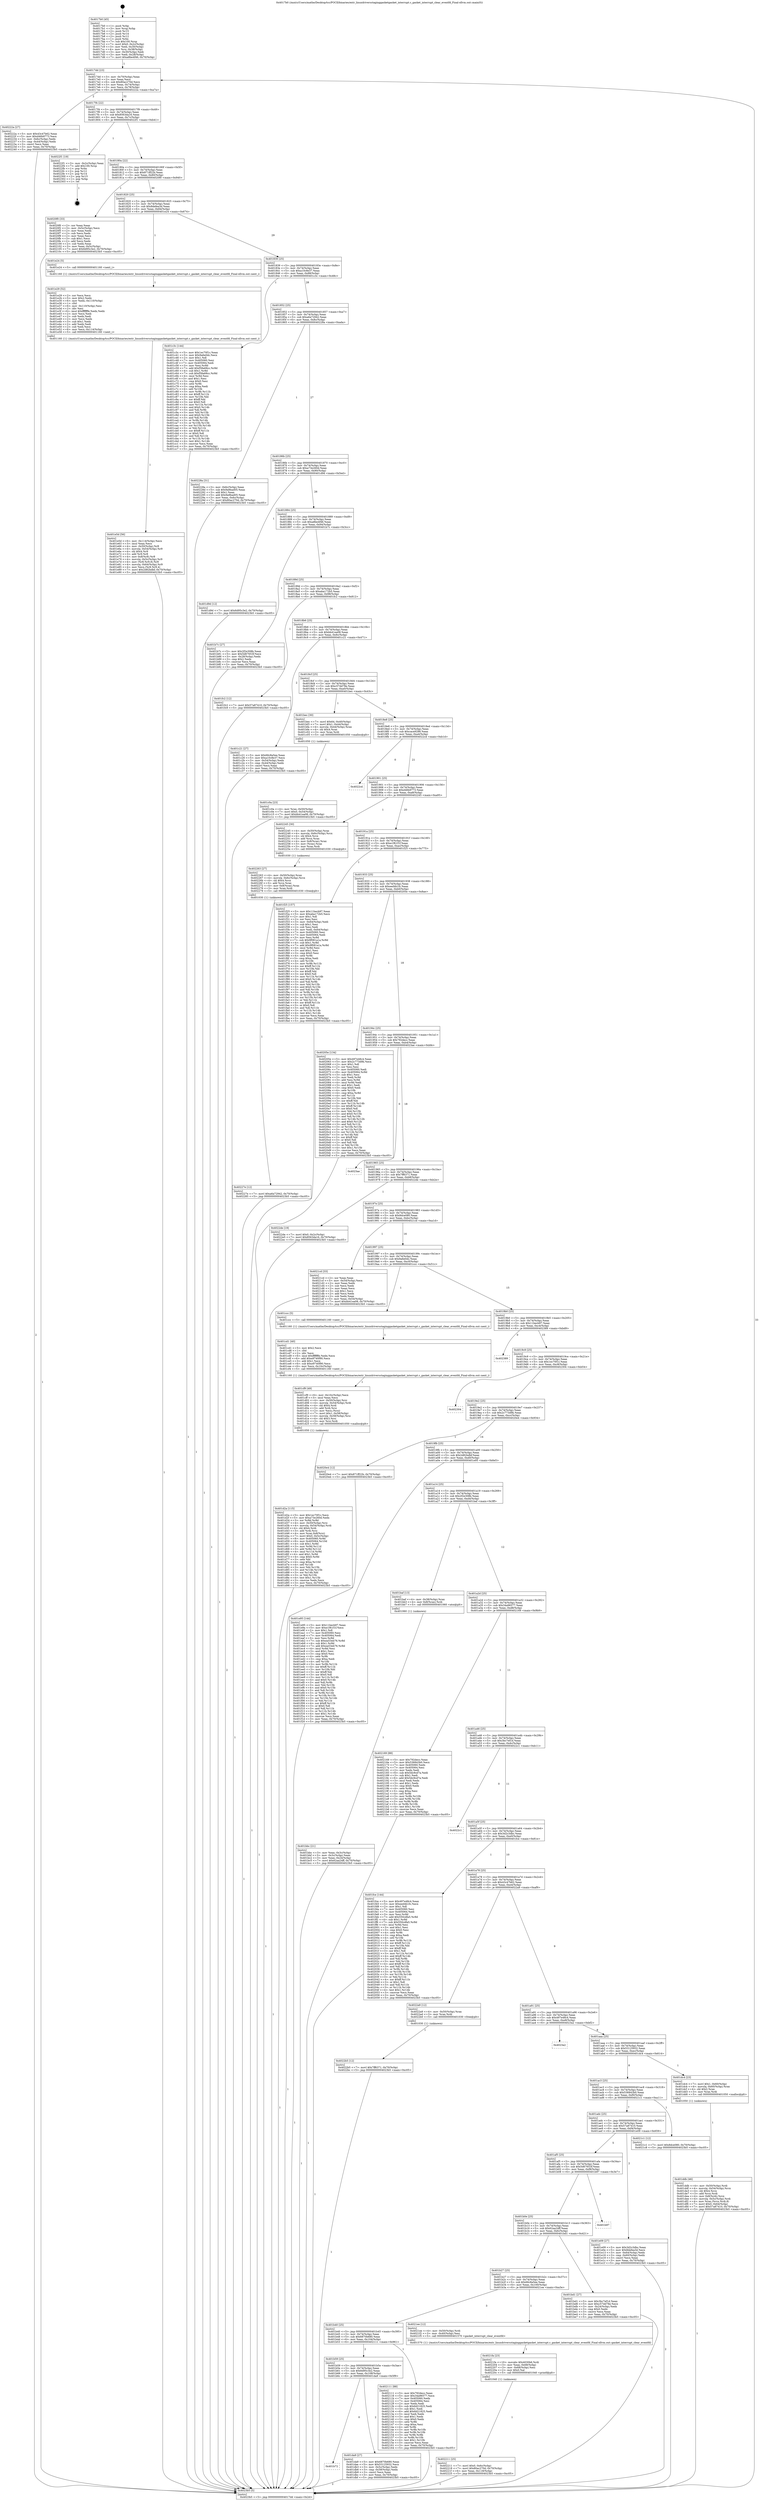 digraph "0x4017b0" {
  label = "0x4017b0 (/mnt/c/Users/mathe/Desktop/tcc/POCII/binaries/extr_linuxdriversstaginggasketgasket_interrupt.c_gasket_interrupt_clear_eventfd_Final-ollvm.out::main(0))"
  labelloc = "t"
  node[shape=record]

  Entry [label="",width=0.3,height=0.3,shape=circle,fillcolor=black,style=filled]
  "0x4017dd" [label="{
     0x4017dd [23]\l
     | [instrs]\l
     &nbsp;&nbsp;0x4017dd \<+3\>: mov -0x70(%rbp),%eax\l
     &nbsp;&nbsp;0x4017e0 \<+2\>: mov %eax,%ecx\l
     &nbsp;&nbsp;0x4017e2 \<+6\>: sub $0x80ac270d,%ecx\l
     &nbsp;&nbsp;0x4017e8 \<+3\>: mov %eax,-0x74(%rbp)\l
     &nbsp;&nbsp;0x4017eb \<+3\>: mov %ecx,-0x78(%rbp)\l
     &nbsp;&nbsp;0x4017ee \<+6\>: je 000000000040222a \<main+0xa7a\>\l
  }"]
  "0x40222a" [label="{
     0x40222a [27]\l
     | [instrs]\l
     &nbsp;&nbsp;0x40222a \<+5\>: mov $0x43c47b62,%eax\l
     &nbsp;&nbsp;0x40222f \<+5\>: mov $0xd46b9773,%ecx\l
     &nbsp;&nbsp;0x402234 \<+3\>: mov -0x6c(%rbp),%edx\l
     &nbsp;&nbsp;0x402237 \<+3\>: cmp -0x44(%rbp),%edx\l
     &nbsp;&nbsp;0x40223a \<+3\>: cmovl %ecx,%eax\l
     &nbsp;&nbsp;0x40223d \<+3\>: mov %eax,-0x70(%rbp)\l
     &nbsp;&nbsp;0x402240 \<+5\>: jmp 00000000004023b5 \<main+0xc05\>\l
  }"]
  "0x4017f4" [label="{
     0x4017f4 [22]\l
     | [instrs]\l
     &nbsp;&nbsp;0x4017f4 \<+5\>: jmp 00000000004017f9 \<main+0x49\>\l
     &nbsp;&nbsp;0x4017f9 \<+3\>: mov -0x74(%rbp),%eax\l
     &nbsp;&nbsp;0x4017fc \<+5\>: sub $0x8563da16,%eax\l
     &nbsp;&nbsp;0x401801 \<+3\>: mov %eax,-0x7c(%rbp)\l
     &nbsp;&nbsp;0x401804 \<+6\>: je 00000000004022f1 \<main+0xb41\>\l
  }"]
  Exit [label="",width=0.3,height=0.3,shape=circle,fillcolor=black,style=filled,peripheries=2]
  "0x4022f1" [label="{
     0x4022f1 [19]\l
     | [instrs]\l
     &nbsp;&nbsp;0x4022f1 \<+3\>: mov -0x2c(%rbp),%eax\l
     &nbsp;&nbsp;0x4022f4 \<+7\>: add $0x100,%rsp\l
     &nbsp;&nbsp;0x4022fb \<+1\>: pop %rbx\l
     &nbsp;&nbsp;0x4022fc \<+2\>: pop %r12\l
     &nbsp;&nbsp;0x4022fe \<+2\>: pop %r14\l
     &nbsp;&nbsp;0x402300 \<+2\>: pop %r15\l
     &nbsp;&nbsp;0x402302 \<+1\>: pop %rbp\l
     &nbsp;&nbsp;0x402303 \<+1\>: ret\l
  }"]
  "0x40180a" [label="{
     0x40180a [22]\l
     | [instrs]\l
     &nbsp;&nbsp;0x40180a \<+5\>: jmp 000000000040180f \<main+0x5f\>\l
     &nbsp;&nbsp;0x40180f \<+3\>: mov -0x74(%rbp),%eax\l
     &nbsp;&nbsp;0x401812 \<+5\>: sub $0x871ff22b,%eax\l
     &nbsp;&nbsp;0x401817 \<+3\>: mov %eax,-0x80(%rbp)\l
     &nbsp;&nbsp;0x40181a \<+6\>: je 00000000004020f0 \<main+0x940\>\l
  }"]
  "0x4022b5" [label="{
     0x4022b5 [12]\l
     | [instrs]\l
     &nbsp;&nbsp;0x4022b5 \<+7\>: movl $0x7ff6371,-0x70(%rbp)\l
     &nbsp;&nbsp;0x4022bc \<+5\>: jmp 00000000004023b5 \<main+0xc05\>\l
  }"]
  "0x4020f0" [label="{
     0x4020f0 [33]\l
     | [instrs]\l
     &nbsp;&nbsp;0x4020f0 \<+2\>: xor %eax,%eax\l
     &nbsp;&nbsp;0x4020f2 \<+3\>: mov -0x5c(%rbp),%ecx\l
     &nbsp;&nbsp;0x4020f5 \<+2\>: mov %eax,%edx\l
     &nbsp;&nbsp;0x4020f7 \<+2\>: sub %ecx,%edx\l
     &nbsp;&nbsp;0x4020f9 \<+2\>: mov %eax,%ecx\l
     &nbsp;&nbsp;0x4020fb \<+3\>: sub $0x1,%ecx\l
     &nbsp;&nbsp;0x4020fe \<+2\>: add %ecx,%edx\l
     &nbsp;&nbsp;0x402100 \<+2\>: sub %edx,%eax\l
     &nbsp;&nbsp;0x402102 \<+3\>: mov %eax,-0x5c(%rbp)\l
     &nbsp;&nbsp;0x402105 \<+7\>: movl $0x6d95c3e2,-0x70(%rbp)\l
     &nbsp;&nbsp;0x40210c \<+5\>: jmp 00000000004023b5 \<main+0xc05\>\l
  }"]
  "0x401820" [label="{
     0x401820 [25]\l
     | [instrs]\l
     &nbsp;&nbsp;0x401820 \<+5\>: jmp 0000000000401825 \<main+0x75\>\l
     &nbsp;&nbsp;0x401825 \<+3\>: mov -0x74(%rbp),%eax\l
     &nbsp;&nbsp;0x401828 \<+5\>: sub $0x8defea3d,%eax\l
     &nbsp;&nbsp;0x40182d \<+6\>: mov %eax,-0x84(%rbp)\l
     &nbsp;&nbsp;0x401833 \<+6\>: je 0000000000401e24 \<main+0x674\>\l
  }"]
  "0x40227e" [label="{
     0x40227e [12]\l
     | [instrs]\l
     &nbsp;&nbsp;0x40227e \<+7\>: movl $0xa6a72942,-0x70(%rbp)\l
     &nbsp;&nbsp;0x402285 \<+5\>: jmp 00000000004023b5 \<main+0xc05\>\l
  }"]
  "0x401e24" [label="{
     0x401e24 [5]\l
     | [instrs]\l
     &nbsp;&nbsp;0x401e24 \<+5\>: call 0000000000401160 \<next_i\>\l
     | [calls]\l
     &nbsp;&nbsp;0x401160 \{1\} (/mnt/c/Users/mathe/Desktop/tcc/POCII/binaries/extr_linuxdriversstaginggasketgasket_interrupt.c_gasket_interrupt_clear_eventfd_Final-ollvm.out::next_i)\l
  }"]
  "0x401839" [label="{
     0x401839 [25]\l
     | [instrs]\l
     &nbsp;&nbsp;0x401839 \<+5\>: jmp 000000000040183e \<main+0x8e\>\l
     &nbsp;&nbsp;0x40183e \<+3\>: mov -0x74(%rbp),%eax\l
     &nbsp;&nbsp;0x401841 \<+5\>: sub $0xa10c8e37,%eax\l
     &nbsp;&nbsp;0x401846 \<+6\>: mov %eax,-0x88(%rbp)\l
     &nbsp;&nbsp;0x40184c \<+6\>: je 0000000000401c3c \<main+0x48c\>\l
  }"]
  "0x402263" [label="{
     0x402263 [27]\l
     | [instrs]\l
     &nbsp;&nbsp;0x402263 \<+4\>: mov -0x50(%rbp),%rax\l
     &nbsp;&nbsp;0x402267 \<+4\>: movslq -0x6c(%rbp),%rcx\l
     &nbsp;&nbsp;0x40226b \<+4\>: shl $0x4,%rcx\l
     &nbsp;&nbsp;0x40226f \<+3\>: add %rcx,%rax\l
     &nbsp;&nbsp;0x402272 \<+4\>: mov 0x8(%rax),%rax\l
     &nbsp;&nbsp;0x402276 \<+3\>: mov %rax,%rdi\l
     &nbsp;&nbsp;0x402279 \<+5\>: call 0000000000401030 \<free@plt\>\l
     | [calls]\l
     &nbsp;&nbsp;0x401030 \{1\} (unknown)\l
  }"]
  "0x401c3c" [label="{
     0x401c3c [144]\l
     | [instrs]\l
     &nbsp;&nbsp;0x401c3c \<+5\>: mov $0x1ec70f1c,%eax\l
     &nbsp;&nbsp;0x401c41 \<+5\>: mov $0x9a6e0dc,%ecx\l
     &nbsp;&nbsp;0x401c46 \<+2\>: mov $0x1,%dl\l
     &nbsp;&nbsp;0x401c48 \<+7\>: mov 0x405060,%esi\l
     &nbsp;&nbsp;0x401c4f \<+7\>: mov 0x405064,%edi\l
     &nbsp;&nbsp;0x401c56 \<+3\>: mov %esi,%r8d\l
     &nbsp;&nbsp;0x401c59 \<+7\>: add $0xf58a68cc,%r8d\l
     &nbsp;&nbsp;0x401c60 \<+4\>: sub $0x1,%r8d\l
     &nbsp;&nbsp;0x401c64 \<+7\>: sub $0xf58a68cc,%r8d\l
     &nbsp;&nbsp;0x401c6b \<+4\>: imul %r8d,%esi\l
     &nbsp;&nbsp;0x401c6f \<+3\>: and $0x1,%esi\l
     &nbsp;&nbsp;0x401c72 \<+3\>: cmp $0x0,%esi\l
     &nbsp;&nbsp;0x401c75 \<+4\>: sete %r9b\l
     &nbsp;&nbsp;0x401c79 \<+3\>: cmp $0xa,%edi\l
     &nbsp;&nbsp;0x401c7c \<+4\>: setl %r10b\l
     &nbsp;&nbsp;0x401c80 \<+3\>: mov %r9b,%r11b\l
     &nbsp;&nbsp;0x401c83 \<+4\>: xor $0xff,%r11b\l
     &nbsp;&nbsp;0x401c87 \<+3\>: mov %r10b,%bl\l
     &nbsp;&nbsp;0x401c8a \<+3\>: xor $0xff,%bl\l
     &nbsp;&nbsp;0x401c8d \<+3\>: xor $0x0,%dl\l
     &nbsp;&nbsp;0x401c90 \<+3\>: mov %r11b,%r14b\l
     &nbsp;&nbsp;0x401c93 \<+4\>: and $0x0,%r14b\l
     &nbsp;&nbsp;0x401c97 \<+3\>: and %dl,%r9b\l
     &nbsp;&nbsp;0x401c9a \<+3\>: mov %bl,%r15b\l
     &nbsp;&nbsp;0x401c9d \<+4\>: and $0x0,%r15b\l
     &nbsp;&nbsp;0x401ca1 \<+3\>: and %dl,%r10b\l
     &nbsp;&nbsp;0x401ca4 \<+3\>: or %r9b,%r14b\l
     &nbsp;&nbsp;0x401ca7 \<+3\>: or %r10b,%r15b\l
     &nbsp;&nbsp;0x401caa \<+3\>: xor %r15b,%r14b\l
     &nbsp;&nbsp;0x401cad \<+3\>: or %bl,%r11b\l
     &nbsp;&nbsp;0x401cb0 \<+4\>: xor $0xff,%r11b\l
     &nbsp;&nbsp;0x401cb4 \<+3\>: or $0x0,%dl\l
     &nbsp;&nbsp;0x401cb7 \<+3\>: and %dl,%r11b\l
     &nbsp;&nbsp;0x401cba \<+3\>: or %r11b,%r14b\l
     &nbsp;&nbsp;0x401cbd \<+4\>: test $0x1,%r14b\l
     &nbsp;&nbsp;0x401cc1 \<+3\>: cmovne %ecx,%eax\l
     &nbsp;&nbsp;0x401cc4 \<+3\>: mov %eax,-0x70(%rbp)\l
     &nbsp;&nbsp;0x401cc7 \<+5\>: jmp 00000000004023b5 \<main+0xc05\>\l
  }"]
  "0x401852" [label="{
     0x401852 [25]\l
     | [instrs]\l
     &nbsp;&nbsp;0x401852 \<+5\>: jmp 0000000000401857 \<main+0xa7\>\l
     &nbsp;&nbsp;0x401857 \<+3\>: mov -0x74(%rbp),%eax\l
     &nbsp;&nbsp;0x40185a \<+5\>: sub $0xa6a72942,%eax\l
     &nbsp;&nbsp;0x40185f \<+6\>: mov %eax,-0x8c(%rbp)\l
     &nbsp;&nbsp;0x401865 \<+6\>: je 000000000040228a \<main+0xada\>\l
  }"]
  "0x402211" [label="{
     0x402211 [25]\l
     | [instrs]\l
     &nbsp;&nbsp;0x402211 \<+7\>: movl $0x0,-0x6c(%rbp)\l
     &nbsp;&nbsp;0x402218 \<+7\>: movl $0x80ac270d,-0x70(%rbp)\l
     &nbsp;&nbsp;0x40221f \<+6\>: mov %eax,-0x118(%rbp)\l
     &nbsp;&nbsp;0x402225 \<+5\>: jmp 00000000004023b5 \<main+0xc05\>\l
  }"]
  "0x40228a" [label="{
     0x40228a [31]\l
     | [instrs]\l
     &nbsp;&nbsp;0x40228a \<+3\>: mov -0x6c(%rbp),%eax\l
     &nbsp;&nbsp;0x40228d \<+5\>: sub $0x9a9bad05,%eax\l
     &nbsp;&nbsp;0x402292 \<+3\>: add $0x1,%eax\l
     &nbsp;&nbsp;0x402295 \<+5\>: add $0x9a9bad05,%eax\l
     &nbsp;&nbsp;0x40229a \<+3\>: mov %eax,-0x6c(%rbp)\l
     &nbsp;&nbsp;0x40229d \<+7\>: movl $0x80ac270d,-0x70(%rbp)\l
     &nbsp;&nbsp;0x4022a4 \<+5\>: jmp 00000000004023b5 \<main+0xc05\>\l
  }"]
  "0x40186b" [label="{
     0x40186b [25]\l
     | [instrs]\l
     &nbsp;&nbsp;0x40186b \<+5\>: jmp 0000000000401870 \<main+0xc0\>\l
     &nbsp;&nbsp;0x401870 \<+3\>: mov -0x74(%rbp),%eax\l
     &nbsp;&nbsp;0x401873 \<+5\>: sub $0xa73e260d,%eax\l
     &nbsp;&nbsp;0x401878 \<+6\>: mov %eax,-0x90(%rbp)\l
     &nbsp;&nbsp;0x40187e \<+6\>: je 0000000000401d9d \<main+0x5ed\>\l
  }"]
  "0x4021fa" [label="{
     0x4021fa [23]\l
     | [instrs]\l
     &nbsp;&nbsp;0x4021fa \<+10\>: movabs $0x4030b6,%rdi\l
     &nbsp;&nbsp;0x402204 \<+3\>: mov %eax,-0x68(%rbp)\l
     &nbsp;&nbsp;0x402207 \<+3\>: mov -0x68(%rbp),%esi\l
     &nbsp;&nbsp;0x40220a \<+2\>: mov $0x0,%al\l
     &nbsp;&nbsp;0x40220c \<+5\>: call 0000000000401040 \<printf@plt\>\l
     | [calls]\l
     &nbsp;&nbsp;0x401040 \{1\} (unknown)\l
  }"]
  "0x401d9d" [label="{
     0x401d9d [12]\l
     | [instrs]\l
     &nbsp;&nbsp;0x401d9d \<+7\>: movl $0x6d95c3e2,-0x70(%rbp)\l
     &nbsp;&nbsp;0x401da4 \<+5\>: jmp 00000000004023b5 \<main+0xc05\>\l
  }"]
  "0x401884" [label="{
     0x401884 [25]\l
     | [instrs]\l
     &nbsp;&nbsp;0x401884 \<+5\>: jmp 0000000000401889 \<main+0xd9\>\l
     &nbsp;&nbsp;0x401889 \<+3\>: mov -0x74(%rbp),%eax\l
     &nbsp;&nbsp;0x40188c \<+5\>: sub $0xa8be4f46,%eax\l
     &nbsp;&nbsp;0x401891 \<+6\>: mov %eax,-0x94(%rbp)\l
     &nbsp;&nbsp;0x401897 \<+6\>: je 0000000000401b7c \<main+0x3cc\>\l
  }"]
  "0x401e5d" [label="{
     0x401e5d [56]\l
     | [instrs]\l
     &nbsp;&nbsp;0x401e5d \<+6\>: mov -0x114(%rbp),%ecx\l
     &nbsp;&nbsp;0x401e63 \<+3\>: imul %eax,%ecx\l
     &nbsp;&nbsp;0x401e66 \<+4\>: mov -0x50(%rbp),%r8\l
     &nbsp;&nbsp;0x401e6a \<+4\>: movslq -0x54(%rbp),%r9\l
     &nbsp;&nbsp;0x401e6e \<+4\>: shl $0x4,%r9\l
     &nbsp;&nbsp;0x401e72 \<+3\>: add %r9,%r8\l
     &nbsp;&nbsp;0x401e75 \<+4\>: mov 0x8(%r8),%r8\l
     &nbsp;&nbsp;0x401e79 \<+4\>: movslq -0x5c(%rbp),%r9\l
     &nbsp;&nbsp;0x401e7d \<+4\>: mov (%r8,%r9,8),%r8\l
     &nbsp;&nbsp;0x401e81 \<+4\>: movslq -0x64(%rbp),%r9\l
     &nbsp;&nbsp;0x401e85 \<+4\>: mov %ecx,(%r8,%r9,4)\l
     &nbsp;&nbsp;0x401e89 \<+7\>: movl $0x2d82bdbf,-0x70(%rbp)\l
     &nbsp;&nbsp;0x401e90 \<+5\>: jmp 00000000004023b5 \<main+0xc05\>\l
  }"]
  "0x401b7c" [label="{
     0x401b7c [27]\l
     | [instrs]\l
     &nbsp;&nbsp;0x401b7c \<+5\>: mov $0x2f2e308b,%eax\l
     &nbsp;&nbsp;0x401b81 \<+5\>: mov $0x5d67653f,%ecx\l
     &nbsp;&nbsp;0x401b86 \<+3\>: mov -0x28(%rbp),%edx\l
     &nbsp;&nbsp;0x401b89 \<+3\>: cmp $0x2,%edx\l
     &nbsp;&nbsp;0x401b8c \<+3\>: cmovne %ecx,%eax\l
     &nbsp;&nbsp;0x401b8f \<+3\>: mov %eax,-0x70(%rbp)\l
     &nbsp;&nbsp;0x401b92 \<+5\>: jmp 00000000004023b5 \<main+0xc05\>\l
  }"]
  "0x40189d" [label="{
     0x40189d [25]\l
     | [instrs]\l
     &nbsp;&nbsp;0x40189d \<+5\>: jmp 00000000004018a2 \<main+0xf2\>\l
     &nbsp;&nbsp;0x4018a2 \<+3\>: mov -0x74(%rbp),%eax\l
     &nbsp;&nbsp;0x4018a5 \<+5\>: sub $0xaba172b5,%eax\l
     &nbsp;&nbsp;0x4018aa \<+6\>: mov %eax,-0x98(%rbp)\l
     &nbsp;&nbsp;0x4018b0 \<+6\>: je 0000000000401fc2 \<main+0x812\>\l
  }"]
  "0x4023b5" [label="{
     0x4023b5 [5]\l
     | [instrs]\l
     &nbsp;&nbsp;0x4023b5 \<+5\>: jmp 00000000004017dd \<main+0x2d\>\l
  }"]
  "0x4017b0" [label="{
     0x4017b0 [45]\l
     | [instrs]\l
     &nbsp;&nbsp;0x4017b0 \<+1\>: push %rbp\l
     &nbsp;&nbsp;0x4017b1 \<+3\>: mov %rsp,%rbp\l
     &nbsp;&nbsp;0x4017b4 \<+2\>: push %r15\l
     &nbsp;&nbsp;0x4017b6 \<+2\>: push %r14\l
     &nbsp;&nbsp;0x4017b8 \<+2\>: push %r12\l
     &nbsp;&nbsp;0x4017ba \<+1\>: push %rbx\l
     &nbsp;&nbsp;0x4017bb \<+7\>: sub $0x100,%rsp\l
     &nbsp;&nbsp;0x4017c2 \<+7\>: movl $0x0,-0x2c(%rbp)\l
     &nbsp;&nbsp;0x4017c9 \<+3\>: mov %edi,-0x30(%rbp)\l
     &nbsp;&nbsp;0x4017cc \<+4\>: mov %rsi,-0x38(%rbp)\l
     &nbsp;&nbsp;0x4017d0 \<+3\>: mov -0x30(%rbp),%edi\l
     &nbsp;&nbsp;0x4017d3 \<+3\>: mov %edi,-0x28(%rbp)\l
     &nbsp;&nbsp;0x4017d6 \<+7\>: movl $0xa8be4f46,-0x70(%rbp)\l
  }"]
  "0x401e29" [label="{
     0x401e29 [52]\l
     | [instrs]\l
     &nbsp;&nbsp;0x401e29 \<+2\>: xor %ecx,%ecx\l
     &nbsp;&nbsp;0x401e2b \<+5\>: mov $0x2,%edx\l
     &nbsp;&nbsp;0x401e30 \<+6\>: mov %edx,-0x110(%rbp)\l
     &nbsp;&nbsp;0x401e36 \<+1\>: cltd\l
     &nbsp;&nbsp;0x401e37 \<+6\>: mov -0x110(%rbp),%esi\l
     &nbsp;&nbsp;0x401e3d \<+2\>: idiv %esi\l
     &nbsp;&nbsp;0x401e3f \<+6\>: imul $0xfffffffe,%edx,%edx\l
     &nbsp;&nbsp;0x401e45 \<+2\>: mov %ecx,%edi\l
     &nbsp;&nbsp;0x401e47 \<+2\>: sub %edx,%edi\l
     &nbsp;&nbsp;0x401e49 \<+2\>: mov %ecx,%edx\l
     &nbsp;&nbsp;0x401e4b \<+3\>: sub $0x1,%edx\l
     &nbsp;&nbsp;0x401e4e \<+2\>: add %edx,%edi\l
     &nbsp;&nbsp;0x401e50 \<+2\>: sub %edi,%ecx\l
     &nbsp;&nbsp;0x401e52 \<+6\>: mov %ecx,-0x114(%rbp)\l
     &nbsp;&nbsp;0x401e58 \<+5\>: call 0000000000401160 \<next_i\>\l
     | [calls]\l
     &nbsp;&nbsp;0x401160 \{1\} (/mnt/c/Users/mathe/Desktop/tcc/POCII/binaries/extr_linuxdriversstaginggasketgasket_interrupt.c_gasket_interrupt_clear_eventfd_Final-ollvm.out::next_i)\l
  }"]
  "0x401fc2" [label="{
     0x401fc2 [12]\l
     | [instrs]\l
     &nbsp;&nbsp;0x401fc2 \<+7\>: movl $0x57a87410,-0x70(%rbp)\l
     &nbsp;&nbsp;0x401fc9 \<+5\>: jmp 00000000004023b5 \<main+0xc05\>\l
  }"]
  "0x4018b6" [label="{
     0x4018b6 [25]\l
     | [instrs]\l
     &nbsp;&nbsp;0x4018b6 \<+5\>: jmp 00000000004018bb \<main+0x10b\>\l
     &nbsp;&nbsp;0x4018bb \<+3\>: mov -0x74(%rbp),%eax\l
     &nbsp;&nbsp;0x4018be \<+5\>: sub $0xbb41ea08,%eax\l
     &nbsp;&nbsp;0x4018c3 \<+6\>: mov %eax,-0x9c(%rbp)\l
     &nbsp;&nbsp;0x4018c9 \<+6\>: je 0000000000401c21 \<main+0x471\>\l
  }"]
  "0x401ddb" [label="{
     0x401ddb [46]\l
     | [instrs]\l
     &nbsp;&nbsp;0x401ddb \<+4\>: mov -0x50(%rbp),%rdi\l
     &nbsp;&nbsp;0x401ddf \<+4\>: movslq -0x54(%rbp),%rcx\l
     &nbsp;&nbsp;0x401de3 \<+4\>: shl $0x4,%rcx\l
     &nbsp;&nbsp;0x401de7 \<+3\>: add %rcx,%rdi\l
     &nbsp;&nbsp;0x401dea \<+4\>: mov 0x8(%rdi),%rcx\l
     &nbsp;&nbsp;0x401dee \<+4\>: movslq -0x5c(%rbp),%rdi\l
     &nbsp;&nbsp;0x401df2 \<+4\>: mov %rax,(%rcx,%rdi,8)\l
     &nbsp;&nbsp;0x401df6 \<+7\>: movl $0x0,-0x64(%rbp)\l
     &nbsp;&nbsp;0x401dfd \<+7\>: movl $0x57a87410,-0x70(%rbp)\l
     &nbsp;&nbsp;0x401e04 \<+5\>: jmp 00000000004023b5 \<main+0xc05\>\l
  }"]
  "0x401c21" [label="{
     0x401c21 [27]\l
     | [instrs]\l
     &nbsp;&nbsp;0x401c21 \<+5\>: mov $0x66c8a5ee,%eax\l
     &nbsp;&nbsp;0x401c26 \<+5\>: mov $0xa10c8e37,%ecx\l
     &nbsp;&nbsp;0x401c2b \<+3\>: mov -0x54(%rbp),%edx\l
     &nbsp;&nbsp;0x401c2e \<+3\>: cmp -0x44(%rbp),%edx\l
     &nbsp;&nbsp;0x401c31 \<+3\>: cmovl %ecx,%eax\l
     &nbsp;&nbsp;0x401c34 \<+3\>: mov %eax,-0x70(%rbp)\l
     &nbsp;&nbsp;0x401c37 \<+5\>: jmp 00000000004023b5 \<main+0xc05\>\l
  }"]
  "0x4018cf" [label="{
     0x4018cf [25]\l
     | [instrs]\l
     &nbsp;&nbsp;0x4018cf \<+5\>: jmp 00000000004018d4 \<main+0x124\>\l
     &nbsp;&nbsp;0x4018d4 \<+3\>: mov -0x74(%rbp),%eax\l
     &nbsp;&nbsp;0x4018d7 \<+5\>: sub $0xc57dd78e,%eax\l
     &nbsp;&nbsp;0x4018dc \<+6\>: mov %eax,-0xa0(%rbp)\l
     &nbsp;&nbsp;0x4018e2 \<+6\>: je 0000000000401bec \<main+0x43c\>\l
  }"]
  "0x401b72" [label="{
     0x401b72\l
  }", style=dashed]
  "0x401bec" [label="{
     0x401bec [30]\l
     | [instrs]\l
     &nbsp;&nbsp;0x401bec \<+7\>: movl $0x64,-0x40(%rbp)\l
     &nbsp;&nbsp;0x401bf3 \<+7\>: movl $0x1,-0x44(%rbp)\l
     &nbsp;&nbsp;0x401bfa \<+4\>: movslq -0x44(%rbp),%rax\l
     &nbsp;&nbsp;0x401bfe \<+4\>: shl $0x4,%rax\l
     &nbsp;&nbsp;0x401c02 \<+3\>: mov %rax,%rdi\l
     &nbsp;&nbsp;0x401c05 \<+5\>: call 0000000000401050 \<malloc@plt\>\l
     | [calls]\l
     &nbsp;&nbsp;0x401050 \{1\} (unknown)\l
  }"]
  "0x4018e8" [label="{
     0x4018e8 [25]\l
     | [instrs]\l
     &nbsp;&nbsp;0x4018e8 \<+5\>: jmp 00000000004018ed \<main+0x13d\>\l
     &nbsp;&nbsp;0x4018ed \<+3\>: mov -0x74(%rbp),%eax\l
     &nbsp;&nbsp;0x4018f0 \<+5\>: sub $0xcace9286,%eax\l
     &nbsp;&nbsp;0x4018f5 \<+6\>: mov %eax,-0xa4(%rbp)\l
     &nbsp;&nbsp;0x4018fb \<+6\>: je 00000000004022cd \<main+0xb1d\>\l
  }"]
  "0x401da9" [label="{
     0x401da9 [27]\l
     | [instrs]\l
     &nbsp;&nbsp;0x401da9 \<+5\>: mov $0x6870b680,%eax\l
     &nbsp;&nbsp;0x401dae \<+5\>: mov $0x53125932,%ecx\l
     &nbsp;&nbsp;0x401db3 \<+3\>: mov -0x5c(%rbp),%edx\l
     &nbsp;&nbsp;0x401db6 \<+3\>: cmp -0x58(%rbp),%edx\l
     &nbsp;&nbsp;0x401db9 \<+3\>: cmovl %ecx,%eax\l
     &nbsp;&nbsp;0x401dbc \<+3\>: mov %eax,-0x70(%rbp)\l
     &nbsp;&nbsp;0x401dbf \<+5\>: jmp 00000000004023b5 \<main+0xc05\>\l
  }"]
  "0x4022cd" [label="{
     0x4022cd\l
  }", style=dashed]
  "0x401901" [label="{
     0x401901 [25]\l
     | [instrs]\l
     &nbsp;&nbsp;0x401901 \<+5\>: jmp 0000000000401906 \<main+0x156\>\l
     &nbsp;&nbsp;0x401906 \<+3\>: mov -0x74(%rbp),%eax\l
     &nbsp;&nbsp;0x401909 \<+5\>: sub $0xd46b9773,%eax\l
     &nbsp;&nbsp;0x40190e \<+6\>: mov %eax,-0xa8(%rbp)\l
     &nbsp;&nbsp;0x401914 \<+6\>: je 0000000000402245 \<main+0xa95\>\l
  }"]
  "0x401b59" [label="{
     0x401b59 [25]\l
     | [instrs]\l
     &nbsp;&nbsp;0x401b59 \<+5\>: jmp 0000000000401b5e \<main+0x3ae\>\l
     &nbsp;&nbsp;0x401b5e \<+3\>: mov -0x74(%rbp),%eax\l
     &nbsp;&nbsp;0x401b61 \<+5\>: sub $0x6d95c3e2,%eax\l
     &nbsp;&nbsp;0x401b66 \<+6\>: mov %eax,-0x108(%rbp)\l
     &nbsp;&nbsp;0x401b6c \<+6\>: je 0000000000401da9 \<main+0x5f9\>\l
  }"]
  "0x402245" [label="{
     0x402245 [30]\l
     | [instrs]\l
     &nbsp;&nbsp;0x402245 \<+4\>: mov -0x50(%rbp),%rax\l
     &nbsp;&nbsp;0x402249 \<+4\>: movslq -0x6c(%rbp),%rcx\l
     &nbsp;&nbsp;0x40224d \<+4\>: shl $0x4,%rcx\l
     &nbsp;&nbsp;0x402251 \<+3\>: add %rcx,%rax\l
     &nbsp;&nbsp;0x402254 \<+4\>: mov 0x8(%rax),%rax\l
     &nbsp;&nbsp;0x402258 \<+3\>: mov (%rax),%rax\l
     &nbsp;&nbsp;0x40225b \<+3\>: mov %rax,%rdi\l
     &nbsp;&nbsp;0x40225e \<+5\>: call 0000000000401030 \<free@plt\>\l
     | [calls]\l
     &nbsp;&nbsp;0x401030 \{1\} (unknown)\l
  }"]
  "0x40191a" [label="{
     0x40191a [25]\l
     | [instrs]\l
     &nbsp;&nbsp;0x40191a \<+5\>: jmp 000000000040191f \<main+0x16f\>\l
     &nbsp;&nbsp;0x40191f \<+3\>: mov -0x74(%rbp),%eax\l
     &nbsp;&nbsp;0x401922 \<+5\>: sub $0xe1f61f1f,%eax\l
     &nbsp;&nbsp;0x401927 \<+6\>: mov %eax,-0xac(%rbp)\l
     &nbsp;&nbsp;0x40192d \<+6\>: je 0000000000401f25 \<main+0x775\>\l
  }"]
  "0x402111" [label="{
     0x402111 [88]\l
     | [instrs]\l
     &nbsp;&nbsp;0x402111 \<+5\>: mov $0x792decc,%eax\l
     &nbsp;&nbsp;0x402116 \<+5\>: mov $0x34a96577,%ecx\l
     &nbsp;&nbsp;0x40211b \<+7\>: mov 0x405060,%edx\l
     &nbsp;&nbsp;0x402122 \<+7\>: mov 0x405064,%esi\l
     &nbsp;&nbsp;0x402129 \<+2\>: mov %edx,%edi\l
     &nbsp;&nbsp;0x40212b \<+6\>: sub $0x6d21825,%edi\l
     &nbsp;&nbsp;0x402131 \<+3\>: sub $0x1,%edi\l
     &nbsp;&nbsp;0x402134 \<+6\>: add $0x6d21825,%edi\l
     &nbsp;&nbsp;0x40213a \<+3\>: imul %edi,%edx\l
     &nbsp;&nbsp;0x40213d \<+3\>: and $0x1,%edx\l
     &nbsp;&nbsp;0x402140 \<+3\>: cmp $0x0,%edx\l
     &nbsp;&nbsp;0x402143 \<+4\>: sete %r8b\l
     &nbsp;&nbsp;0x402147 \<+3\>: cmp $0xa,%esi\l
     &nbsp;&nbsp;0x40214a \<+4\>: setl %r9b\l
     &nbsp;&nbsp;0x40214e \<+3\>: mov %r8b,%r10b\l
     &nbsp;&nbsp;0x402151 \<+3\>: and %r9b,%r10b\l
     &nbsp;&nbsp;0x402154 \<+3\>: xor %r9b,%r8b\l
     &nbsp;&nbsp;0x402157 \<+3\>: or %r8b,%r10b\l
     &nbsp;&nbsp;0x40215a \<+4\>: test $0x1,%r10b\l
     &nbsp;&nbsp;0x40215e \<+3\>: cmovne %ecx,%eax\l
     &nbsp;&nbsp;0x402161 \<+3\>: mov %eax,-0x70(%rbp)\l
     &nbsp;&nbsp;0x402164 \<+5\>: jmp 00000000004023b5 \<main+0xc05\>\l
  }"]
  "0x401f25" [label="{
     0x401f25 [157]\l
     | [instrs]\l
     &nbsp;&nbsp;0x401f25 \<+5\>: mov $0x11becb97,%eax\l
     &nbsp;&nbsp;0x401f2a \<+5\>: mov $0xaba172b5,%ecx\l
     &nbsp;&nbsp;0x401f2f \<+2\>: mov $0x1,%dl\l
     &nbsp;&nbsp;0x401f31 \<+2\>: xor %esi,%esi\l
     &nbsp;&nbsp;0x401f33 \<+3\>: mov -0x64(%rbp),%edi\l
     &nbsp;&nbsp;0x401f36 \<+3\>: sub $0x1,%esi\l
     &nbsp;&nbsp;0x401f39 \<+2\>: sub %esi,%edi\l
     &nbsp;&nbsp;0x401f3b \<+3\>: mov %edi,-0x64(%rbp)\l
     &nbsp;&nbsp;0x401f3e \<+7\>: mov 0x405060,%esi\l
     &nbsp;&nbsp;0x401f45 \<+7\>: mov 0x405064,%edi\l
     &nbsp;&nbsp;0x401f4c \<+3\>: mov %esi,%r8d\l
     &nbsp;&nbsp;0x401f4f \<+7\>: sub $0x9f081a1a,%r8d\l
     &nbsp;&nbsp;0x401f56 \<+4\>: sub $0x1,%r8d\l
     &nbsp;&nbsp;0x401f5a \<+7\>: add $0x9f081a1a,%r8d\l
     &nbsp;&nbsp;0x401f61 \<+4\>: imul %r8d,%esi\l
     &nbsp;&nbsp;0x401f65 \<+3\>: and $0x1,%esi\l
     &nbsp;&nbsp;0x401f68 \<+3\>: cmp $0x0,%esi\l
     &nbsp;&nbsp;0x401f6b \<+4\>: sete %r9b\l
     &nbsp;&nbsp;0x401f6f \<+3\>: cmp $0xa,%edi\l
     &nbsp;&nbsp;0x401f72 \<+4\>: setl %r10b\l
     &nbsp;&nbsp;0x401f76 \<+3\>: mov %r9b,%r11b\l
     &nbsp;&nbsp;0x401f79 \<+4\>: xor $0xff,%r11b\l
     &nbsp;&nbsp;0x401f7d \<+3\>: mov %r10b,%bl\l
     &nbsp;&nbsp;0x401f80 \<+3\>: xor $0xff,%bl\l
     &nbsp;&nbsp;0x401f83 \<+3\>: xor $0x0,%dl\l
     &nbsp;&nbsp;0x401f86 \<+3\>: mov %r11b,%r14b\l
     &nbsp;&nbsp;0x401f89 \<+4\>: and $0x0,%r14b\l
     &nbsp;&nbsp;0x401f8d \<+3\>: and %dl,%r9b\l
     &nbsp;&nbsp;0x401f90 \<+3\>: mov %bl,%r15b\l
     &nbsp;&nbsp;0x401f93 \<+4\>: and $0x0,%r15b\l
     &nbsp;&nbsp;0x401f97 \<+3\>: and %dl,%r10b\l
     &nbsp;&nbsp;0x401f9a \<+3\>: or %r9b,%r14b\l
     &nbsp;&nbsp;0x401f9d \<+3\>: or %r10b,%r15b\l
     &nbsp;&nbsp;0x401fa0 \<+3\>: xor %r15b,%r14b\l
     &nbsp;&nbsp;0x401fa3 \<+3\>: or %bl,%r11b\l
     &nbsp;&nbsp;0x401fa6 \<+4\>: xor $0xff,%r11b\l
     &nbsp;&nbsp;0x401faa \<+3\>: or $0x0,%dl\l
     &nbsp;&nbsp;0x401fad \<+3\>: and %dl,%r11b\l
     &nbsp;&nbsp;0x401fb0 \<+3\>: or %r11b,%r14b\l
     &nbsp;&nbsp;0x401fb3 \<+4\>: test $0x1,%r14b\l
     &nbsp;&nbsp;0x401fb7 \<+3\>: cmovne %ecx,%eax\l
     &nbsp;&nbsp;0x401fba \<+3\>: mov %eax,-0x70(%rbp)\l
     &nbsp;&nbsp;0x401fbd \<+5\>: jmp 00000000004023b5 \<main+0xc05\>\l
  }"]
  "0x401933" [label="{
     0x401933 [25]\l
     | [instrs]\l
     &nbsp;&nbsp;0x401933 \<+5\>: jmp 0000000000401938 \<main+0x188\>\l
     &nbsp;&nbsp;0x401938 \<+3\>: mov -0x74(%rbp),%eax\l
     &nbsp;&nbsp;0x40193b \<+5\>: sub $0xeed4b1fc,%eax\l
     &nbsp;&nbsp;0x401940 \<+6\>: mov %eax,-0xb0(%rbp)\l
     &nbsp;&nbsp;0x401946 \<+6\>: je 000000000040205e \<main+0x8ae\>\l
  }"]
  "0x401b40" [label="{
     0x401b40 [25]\l
     | [instrs]\l
     &nbsp;&nbsp;0x401b40 \<+5\>: jmp 0000000000401b45 \<main+0x395\>\l
     &nbsp;&nbsp;0x401b45 \<+3\>: mov -0x74(%rbp),%eax\l
     &nbsp;&nbsp;0x401b48 \<+5\>: sub $0x6870b680,%eax\l
     &nbsp;&nbsp;0x401b4d \<+6\>: mov %eax,-0x104(%rbp)\l
     &nbsp;&nbsp;0x401b53 \<+6\>: je 0000000000402111 \<main+0x961\>\l
  }"]
  "0x40205e" [label="{
     0x40205e [134]\l
     | [instrs]\l
     &nbsp;&nbsp;0x40205e \<+5\>: mov $0x497e48c4,%eax\l
     &nbsp;&nbsp;0x402063 \<+5\>: mov $0x2c773d9b,%ecx\l
     &nbsp;&nbsp;0x402068 \<+2\>: mov $0x1,%dl\l
     &nbsp;&nbsp;0x40206a \<+2\>: xor %esi,%esi\l
     &nbsp;&nbsp;0x40206c \<+7\>: mov 0x405060,%edi\l
     &nbsp;&nbsp;0x402073 \<+8\>: mov 0x405064,%r8d\l
     &nbsp;&nbsp;0x40207b \<+3\>: sub $0x1,%esi\l
     &nbsp;&nbsp;0x40207e \<+3\>: mov %edi,%r9d\l
     &nbsp;&nbsp;0x402081 \<+3\>: add %esi,%r9d\l
     &nbsp;&nbsp;0x402084 \<+4\>: imul %r9d,%edi\l
     &nbsp;&nbsp;0x402088 \<+3\>: and $0x1,%edi\l
     &nbsp;&nbsp;0x40208b \<+3\>: cmp $0x0,%edi\l
     &nbsp;&nbsp;0x40208e \<+4\>: sete %r10b\l
     &nbsp;&nbsp;0x402092 \<+4\>: cmp $0xa,%r8d\l
     &nbsp;&nbsp;0x402096 \<+4\>: setl %r11b\l
     &nbsp;&nbsp;0x40209a \<+3\>: mov %r10b,%bl\l
     &nbsp;&nbsp;0x40209d \<+3\>: xor $0xff,%bl\l
     &nbsp;&nbsp;0x4020a0 \<+3\>: mov %r11b,%r14b\l
     &nbsp;&nbsp;0x4020a3 \<+4\>: xor $0xff,%r14b\l
     &nbsp;&nbsp;0x4020a7 \<+3\>: xor $0x0,%dl\l
     &nbsp;&nbsp;0x4020aa \<+3\>: mov %bl,%r15b\l
     &nbsp;&nbsp;0x4020ad \<+4\>: and $0x0,%r15b\l
     &nbsp;&nbsp;0x4020b1 \<+3\>: and %dl,%r10b\l
     &nbsp;&nbsp;0x4020b4 \<+3\>: mov %r14b,%r12b\l
     &nbsp;&nbsp;0x4020b7 \<+4\>: and $0x0,%r12b\l
     &nbsp;&nbsp;0x4020bb \<+3\>: and %dl,%r11b\l
     &nbsp;&nbsp;0x4020be \<+3\>: or %r10b,%r15b\l
     &nbsp;&nbsp;0x4020c1 \<+3\>: or %r11b,%r12b\l
     &nbsp;&nbsp;0x4020c4 \<+3\>: xor %r12b,%r15b\l
     &nbsp;&nbsp;0x4020c7 \<+3\>: or %r14b,%bl\l
     &nbsp;&nbsp;0x4020ca \<+3\>: xor $0xff,%bl\l
     &nbsp;&nbsp;0x4020cd \<+3\>: or $0x0,%dl\l
     &nbsp;&nbsp;0x4020d0 \<+2\>: and %dl,%bl\l
     &nbsp;&nbsp;0x4020d2 \<+3\>: or %bl,%r15b\l
     &nbsp;&nbsp;0x4020d5 \<+4\>: test $0x1,%r15b\l
     &nbsp;&nbsp;0x4020d9 \<+3\>: cmovne %ecx,%eax\l
     &nbsp;&nbsp;0x4020dc \<+3\>: mov %eax,-0x70(%rbp)\l
     &nbsp;&nbsp;0x4020df \<+5\>: jmp 00000000004023b5 \<main+0xc05\>\l
  }"]
  "0x40194c" [label="{
     0x40194c [25]\l
     | [instrs]\l
     &nbsp;&nbsp;0x40194c \<+5\>: jmp 0000000000401951 \<main+0x1a1\>\l
     &nbsp;&nbsp;0x401951 \<+3\>: mov -0x74(%rbp),%eax\l
     &nbsp;&nbsp;0x401954 \<+5\>: sub $0x792decc,%eax\l
     &nbsp;&nbsp;0x401959 \<+6\>: mov %eax,-0xb4(%rbp)\l
     &nbsp;&nbsp;0x40195f \<+6\>: je 00000000004023ae \<main+0xbfe\>\l
  }"]
  "0x4021ee" [label="{
     0x4021ee [12]\l
     | [instrs]\l
     &nbsp;&nbsp;0x4021ee \<+4\>: mov -0x50(%rbp),%rdi\l
     &nbsp;&nbsp;0x4021f2 \<+3\>: mov -0x40(%rbp),%esi\l
     &nbsp;&nbsp;0x4021f5 \<+5\>: call 0000000000401570 \<gasket_interrupt_clear_eventfd\>\l
     | [calls]\l
     &nbsp;&nbsp;0x401570 \{1\} (/mnt/c/Users/mathe/Desktop/tcc/POCII/binaries/extr_linuxdriversstaginggasketgasket_interrupt.c_gasket_interrupt_clear_eventfd_Final-ollvm.out::gasket_interrupt_clear_eventfd)\l
  }"]
  "0x4023ae" [label="{
     0x4023ae\l
  }", style=dashed]
  "0x401965" [label="{
     0x401965 [25]\l
     | [instrs]\l
     &nbsp;&nbsp;0x401965 \<+5\>: jmp 000000000040196a \<main+0x1ba\>\l
     &nbsp;&nbsp;0x40196a \<+3\>: mov -0x74(%rbp),%eax\l
     &nbsp;&nbsp;0x40196d \<+5\>: sub $0x7ff6371,%eax\l
     &nbsp;&nbsp;0x401972 \<+6\>: mov %eax,-0xb8(%rbp)\l
     &nbsp;&nbsp;0x401978 \<+6\>: je 00000000004022de \<main+0xb2e\>\l
  }"]
  "0x401d2a" [label="{
     0x401d2a [115]\l
     | [instrs]\l
     &nbsp;&nbsp;0x401d2a \<+5\>: mov $0x1ec70f1c,%ecx\l
     &nbsp;&nbsp;0x401d2f \<+5\>: mov $0xa73e260d,%edx\l
     &nbsp;&nbsp;0x401d34 \<+3\>: xor %r8d,%r8d\l
     &nbsp;&nbsp;0x401d37 \<+4\>: mov -0x50(%rbp),%rsi\l
     &nbsp;&nbsp;0x401d3b \<+4\>: movslq -0x54(%rbp),%rdi\l
     &nbsp;&nbsp;0x401d3f \<+4\>: shl $0x4,%rdi\l
     &nbsp;&nbsp;0x401d43 \<+3\>: add %rdi,%rsi\l
     &nbsp;&nbsp;0x401d46 \<+4\>: mov %rax,0x8(%rsi)\l
     &nbsp;&nbsp;0x401d4a \<+7\>: movl $0x0,-0x5c(%rbp)\l
     &nbsp;&nbsp;0x401d51 \<+8\>: mov 0x405060,%r9d\l
     &nbsp;&nbsp;0x401d59 \<+8\>: mov 0x405064,%r10d\l
     &nbsp;&nbsp;0x401d61 \<+4\>: sub $0x1,%r8d\l
     &nbsp;&nbsp;0x401d65 \<+3\>: mov %r9d,%r11d\l
     &nbsp;&nbsp;0x401d68 \<+3\>: add %r8d,%r11d\l
     &nbsp;&nbsp;0x401d6b \<+4\>: imul %r11d,%r9d\l
     &nbsp;&nbsp;0x401d6f \<+4\>: and $0x1,%r9d\l
     &nbsp;&nbsp;0x401d73 \<+4\>: cmp $0x0,%r9d\l
     &nbsp;&nbsp;0x401d77 \<+3\>: sete %bl\l
     &nbsp;&nbsp;0x401d7a \<+4\>: cmp $0xa,%r10d\l
     &nbsp;&nbsp;0x401d7e \<+4\>: setl %r14b\l
     &nbsp;&nbsp;0x401d82 \<+3\>: mov %bl,%r15b\l
     &nbsp;&nbsp;0x401d85 \<+3\>: and %r14b,%r15b\l
     &nbsp;&nbsp;0x401d88 \<+3\>: xor %r14b,%bl\l
     &nbsp;&nbsp;0x401d8b \<+3\>: or %bl,%r15b\l
     &nbsp;&nbsp;0x401d8e \<+4\>: test $0x1,%r15b\l
     &nbsp;&nbsp;0x401d92 \<+3\>: cmovne %edx,%ecx\l
     &nbsp;&nbsp;0x401d95 \<+3\>: mov %ecx,-0x70(%rbp)\l
     &nbsp;&nbsp;0x401d98 \<+5\>: jmp 00000000004023b5 \<main+0xc05\>\l
  }"]
  "0x4022de" [label="{
     0x4022de [19]\l
     | [instrs]\l
     &nbsp;&nbsp;0x4022de \<+7\>: movl $0x0,-0x2c(%rbp)\l
     &nbsp;&nbsp;0x4022e5 \<+7\>: movl $0x8563da16,-0x70(%rbp)\l
     &nbsp;&nbsp;0x4022ec \<+5\>: jmp 00000000004023b5 \<main+0xc05\>\l
  }"]
  "0x40197e" [label="{
     0x40197e [25]\l
     | [instrs]\l
     &nbsp;&nbsp;0x40197e \<+5\>: jmp 0000000000401983 \<main+0x1d3\>\l
     &nbsp;&nbsp;0x401983 \<+3\>: mov -0x74(%rbp),%eax\l
     &nbsp;&nbsp;0x401986 \<+5\>: sub $0x8dce080,%eax\l
     &nbsp;&nbsp;0x40198b \<+6\>: mov %eax,-0xbc(%rbp)\l
     &nbsp;&nbsp;0x401991 \<+6\>: je 00000000004021cd \<main+0xa1d\>\l
  }"]
  "0x401cf9" [label="{
     0x401cf9 [49]\l
     | [instrs]\l
     &nbsp;&nbsp;0x401cf9 \<+6\>: mov -0x10c(%rbp),%ecx\l
     &nbsp;&nbsp;0x401cff \<+3\>: imul %eax,%ecx\l
     &nbsp;&nbsp;0x401d02 \<+4\>: mov -0x50(%rbp),%rsi\l
     &nbsp;&nbsp;0x401d06 \<+4\>: movslq -0x54(%rbp),%rdi\l
     &nbsp;&nbsp;0x401d0a \<+4\>: shl $0x4,%rdi\l
     &nbsp;&nbsp;0x401d0e \<+3\>: add %rdi,%rsi\l
     &nbsp;&nbsp;0x401d11 \<+2\>: mov %ecx,(%rsi)\l
     &nbsp;&nbsp;0x401d13 \<+7\>: movl $0x1,-0x58(%rbp)\l
     &nbsp;&nbsp;0x401d1a \<+4\>: movslq -0x58(%rbp),%rsi\l
     &nbsp;&nbsp;0x401d1e \<+4\>: shl $0x3,%rsi\l
     &nbsp;&nbsp;0x401d22 \<+3\>: mov %rsi,%rdi\l
     &nbsp;&nbsp;0x401d25 \<+5\>: call 0000000000401050 \<malloc@plt\>\l
     | [calls]\l
     &nbsp;&nbsp;0x401050 \{1\} (unknown)\l
  }"]
  "0x4021cd" [label="{
     0x4021cd [33]\l
     | [instrs]\l
     &nbsp;&nbsp;0x4021cd \<+2\>: xor %eax,%eax\l
     &nbsp;&nbsp;0x4021cf \<+3\>: mov -0x54(%rbp),%ecx\l
     &nbsp;&nbsp;0x4021d2 \<+2\>: mov %eax,%edx\l
     &nbsp;&nbsp;0x4021d4 \<+2\>: sub %ecx,%edx\l
     &nbsp;&nbsp;0x4021d6 \<+2\>: mov %eax,%ecx\l
     &nbsp;&nbsp;0x4021d8 \<+3\>: sub $0x1,%ecx\l
     &nbsp;&nbsp;0x4021db \<+2\>: add %ecx,%edx\l
     &nbsp;&nbsp;0x4021dd \<+2\>: sub %edx,%eax\l
     &nbsp;&nbsp;0x4021df \<+3\>: mov %eax,-0x54(%rbp)\l
     &nbsp;&nbsp;0x4021e2 \<+7\>: movl $0xbb41ea08,-0x70(%rbp)\l
     &nbsp;&nbsp;0x4021e9 \<+5\>: jmp 00000000004023b5 \<main+0xc05\>\l
  }"]
  "0x401997" [label="{
     0x401997 [25]\l
     | [instrs]\l
     &nbsp;&nbsp;0x401997 \<+5\>: jmp 000000000040199c \<main+0x1ec\>\l
     &nbsp;&nbsp;0x40199c \<+3\>: mov -0x74(%rbp),%eax\l
     &nbsp;&nbsp;0x40199f \<+5\>: sub $0x9a6e0dc,%eax\l
     &nbsp;&nbsp;0x4019a4 \<+6\>: mov %eax,-0xc0(%rbp)\l
     &nbsp;&nbsp;0x4019aa \<+6\>: je 0000000000401ccc \<main+0x51c\>\l
  }"]
  "0x401cd1" [label="{
     0x401cd1 [40]\l
     | [instrs]\l
     &nbsp;&nbsp;0x401cd1 \<+5\>: mov $0x2,%ecx\l
     &nbsp;&nbsp;0x401cd6 \<+1\>: cltd\l
     &nbsp;&nbsp;0x401cd7 \<+2\>: idiv %ecx\l
     &nbsp;&nbsp;0x401cd9 \<+6\>: imul $0xfffffffe,%edx,%ecx\l
     &nbsp;&nbsp;0x401cdf \<+6\>: add $0xe9740f90,%ecx\l
     &nbsp;&nbsp;0x401ce5 \<+3\>: add $0x1,%ecx\l
     &nbsp;&nbsp;0x401ce8 \<+6\>: sub $0xe9740f90,%ecx\l
     &nbsp;&nbsp;0x401cee \<+6\>: mov %ecx,-0x10c(%rbp)\l
     &nbsp;&nbsp;0x401cf4 \<+5\>: call 0000000000401160 \<next_i\>\l
     | [calls]\l
     &nbsp;&nbsp;0x401160 \{1\} (/mnt/c/Users/mathe/Desktop/tcc/POCII/binaries/extr_linuxdriversstaginggasketgasket_interrupt.c_gasket_interrupt_clear_eventfd_Final-ollvm.out::next_i)\l
  }"]
  "0x401ccc" [label="{
     0x401ccc [5]\l
     | [instrs]\l
     &nbsp;&nbsp;0x401ccc \<+5\>: call 0000000000401160 \<next_i\>\l
     | [calls]\l
     &nbsp;&nbsp;0x401160 \{1\} (/mnt/c/Users/mathe/Desktop/tcc/POCII/binaries/extr_linuxdriversstaginggasketgasket_interrupt.c_gasket_interrupt_clear_eventfd_Final-ollvm.out::next_i)\l
  }"]
  "0x4019b0" [label="{
     0x4019b0 [25]\l
     | [instrs]\l
     &nbsp;&nbsp;0x4019b0 \<+5\>: jmp 00000000004019b5 \<main+0x205\>\l
     &nbsp;&nbsp;0x4019b5 \<+3\>: mov -0x74(%rbp),%eax\l
     &nbsp;&nbsp;0x4019b8 \<+5\>: sub $0x11becb97,%eax\l
     &nbsp;&nbsp;0x4019bd \<+6\>: mov %eax,-0xc4(%rbp)\l
     &nbsp;&nbsp;0x4019c3 \<+6\>: je 0000000000402389 \<main+0xbd9\>\l
  }"]
  "0x401c0a" [label="{
     0x401c0a [23]\l
     | [instrs]\l
     &nbsp;&nbsp;0x401c0a \<+4\>: mov %rax,-0x50(%rbp)\l
     &nbsp;&nbsp;0x401c0e \<+7\>: movl $0x0,-0x54(%rbp)\l
     &nbsp;&nbsp;0x401c15 \<+7\>: movl $0xbb41ea08,-0x70(%rbp)\l
     &nbsp;&nbsp;0x401c1c \<+5\>: jmp 00000000004023b5 \<main+0xc05\>\l
  }"]
  "0x402389" [label="{
     0x402389\l
  }", style=dashed]
  "0x4019c9" [label="{
     0x4019c9 [25]\l
     | [instrs]\l
     &nbsp;&nbsp;0x4019c9 \<+5\>: jmp 00000000004019ce \<main+0x21e\>\l
     &nbsp;&nbsp;0x4019ce \<+3\>: mov -0x74(%rbp),%eax\l
     &nbsp;&nbsp;0x4019d1 \<+5\>: sub $0x1ec70f1c,%eax\l
     &nbsp;&nbsp;0x4019d6 \<+6\>: mov %eax,-0xc8(%rbp)\l
     &nbsp;&nbsp;0x4019dc \<+6\>: je 0000000000402304 \<main+0xb54\>\l
  }"]
  "0x401b27" [label="{
     0x401b27 [25]\l
     | [instrs]\l
     &nbsp;&nbsp;0x401b27 \<+5\>: jmp 0000000000401b2c \<main+0x37c\>\l
     &nbsp;&nbsp;0x401b2c \<+3\>: mov -0x74(%rbp),%eax\l
     &nbsp;&nbsp;0x401b2f \<+5\>: sub $0x66c8a5ee,%eax\l
     &nbsp;&nbsp;0x401b34 \<+6\>: mov %eax,-0x100(%rbp)\l
     &nbsp;&nbsp;0x401b3a \<+6\>: je 00000000004021ee \<main+0xa3e\>\l
  }"]
  "0x402304" [label="{
     0x402304\l
  }", style=dashed]
  "0x4019e2" [label="{
     0x4019e2 [25]\l
     | [instrs]\l
     &nbsp;&nbsp;0x4019e2 \<+5\>: jmp 00000000004019e7 \<main+0x237\>\l
     &nbsp;&nbsp;0x4019e7 \<+3\>: mov -0x74(%rbp),%eax\l
     &nbsp;&nbsp;0x4019ea \<+5\>: sub $0x2c773d9b,%eax\l
     &nbsp;&nbsp;0x4019ef \<+6\>: mov %eax,-0xcc(%rbp)\l
     &nbsp;&nbsp;0x4019f5 \<+6\>: je 00000000004020e4 \<main+0x934\>\l
  }"]
  "0x401bd1" [label="{
     0x401bd1 [27]\l
     | [instrs]\l
     &nbsp;&nbsp;0x401bd1 \<+5\>: mov $0x3bc7ef1d,%eax\l
     &nbsp;&nbsp;0x401bd6 \<+5\>: mov $0xc57dd78e,%ecx\l
     &nbsp;&nbsp;0x401bdb \<+3\>: mov -0x24(%rbp),%edx\l
     &nbsp;&nbsp;0x401bde \<+3\>: cmp $0x0,%edx\l
     &nbsp;&nbsp;0x401be1 \<+3\>: cmove %ecx,%eax\l
     &nbsp;&nbsp;0x401be4 \<+3\>: mov %eax,-0x70(%rbp)\l
     &nbsp;&nbsp;0x401be7 \<+5\>: jmp 00000000004023b5 \<main+0xc05\>\l
  }"]
  "0x4020e4" [label="{
     0x4020e4 [12]\l
     | [instrs]\l
     &nbsp;&nbsp;0x4020e4 \<+7\>: movl $0x871ff22b,-0x70(%rbp)\l
     &nbsp;&nbsp;0x4020eb \<+5\>: jmp 00000000004023b5 \<main+0xc05\>\l
  }"]
  "0x4019fb" [label="{
     0x4019fb [25]\l
     | [instrs]\l
     &nbsp;&nbsp;0x4019fb \<+5\>: jmp 0000000000401a00 \<main+0x250\>\l
     &nbsp;&nbsp;0x401a00 \<+3\>: mov -0x74(%rbp),%eax\l
     &nbsp;&nbsp;0x401a03 \<+5\>: sub $0x2d82bdbf,%eax\l
     &nbsp;&nbsp;0x401a08 \<+6\>: mov %eax,-0xd0(%rbp)\l
     &nbsp;&nbsp;0x401a0e \<+6\>: je 0000000000401e95 \<main+0x6e5\>\l
  }"]
  "0x401b0e" [label="{
     0x401b0e [25]\l
     | [instrs]\l
     &nbsp;&nbsp;0x401b0e \<+5\>: jmp 0000000000401b13 \<main+0x363\>\l
     &nbsp;&nbsp;0x401b13 \<+3\>: mov -0x74(%rbp),%eax\l
     &nbsp;&nbsp;0x401b16 \<+5\>: sub $0x62aa24ff,%eax\l
     &nbsp;&nbsp;0x401b1b \<+6\>: mov %eax,-0xfc(%rbp)\l
     &nbsp;&nbsp;0x401b21 \<+6\>: je 0000000000401bd1 \<main+0x421\>\l
  }"]
  "0x401e95" [label="{
     0x401e95 [144]\l
     | [instrs]\l
     &nbsp;&nbsp;0x401e95 \<+5\>: mov $0x11becb97,%eax\l
     &nbsp;&nbsp;0x401e9a \<+5\>: mov $0xe1f61f1f,%ecx\l
     &nbsp;&nbsp;0x401e9f \<+2\>: mov $0x1,%dl\l
     &nbsp;&nbsp;0x401ea1 \<+7\>: mov 0x405060,%esi\l
     &nbsp;&nbsp;0x401ea8 \<+7\>: mov 0x405064,%edi\l
     &nbsp;&nbsp;0x401eaf \<+3\>: mov %esi,%r8d\l
     &nbsp;&nbsp;0x401eb2 \<+7\>: sub $0xea53eb76,%r8d\l
     &nbsp;&nbsp;0x401eb9 \<+4\>: sub $0x1,%r8d\l
     &nbsp;&nbsp;0x401ebd \<+7\>: add $0xea53eb76,%r8d\l
     &nbsp;&nbsp;0x401ec4 \<+4\>: imul %r8d,%esi\l
     &nbsp;&nbsp;0x401ec8 \<+3\>: and $0x1,%esi\l
     &nbsp;&nbsp;0x401ecb \<+3\>: cmp $0x0,%esi\l
     &nbsp;&nbsp;0x401ece \<+4\>: sete %r9b\l
     &nbsp;&nbsp;0x401ed2 \<+3\>: cmp $0xa,%edi\l
     &nbsp;&nbsp;0x401ed5 \<+4\>: setl %r10b\l
     &nbsp;&nbsp;0x401ed9 \<+3\>: mov %r9b,%r11b\l
     &nbsp;&nbsp;0x401edc \<+4\>: xor $0xff,%r11b\l
     &nbsp;&nbsp;0x401ee0 \<+3\>: mov %r10b,%bl\l
     &nbsp;&nbsp;0x401ee3 \<+3\>: xor $0xff,%bl\l
     &nbsp;&nbsp;0x401ee6 \<+3\>: xor $0x0,%dl\l
     &nbsp;&nbsp;0x401ee9 \<+3\>: mov %r11b,%r14b\l
     &nbsp;&nbsp;0x401eec \<+4\>: and $0x0,%r14b\l
     &nbsp;&nbsp;0x401ef0 \<+3\>: and %dl,%r9b\l
     &nbsp;&nbsp;0x401ef3 \<+3\>: mov %bl,%r15b\l
     &nbsp;&nbsp;0x401ef6 \<+4\>: and $0x0,%r15b\l
     &nbsp;&nbsp;0x401efa \<+3\>: and %dl,%r10b\l
     &nbsp;&nbsp;0x401efd \<+3\>: or %r9b,%r14b\l
     &nbsp;&nbsp;0x401f00 \<+3\>: or %r10b,%r15b\l
     &nbsp;&nbsp;0x401f03 \<+3\>: xor %r15b,%r14b\l
     &nbsp;&nbsp;0x401f06 \<+3\>: or %bl,%r11b\l
     &nbsp;&nbsp;0x401f09 \<+4\>: xor $0xff,%r11b\l
     &nbsp;&nbsp;0x401f0d \<+3\>: or $0x0,%dl\l
     &nbsp;&nbsp;0x401f10 \<+3\>: and %dl,%r11b\l
     &nbsp;&nbsp;0x401f13 \<+3\>: or %r11b,%r14b\l
     &nbsp;&nbsp;0x401f16 \<+4\>: test $0x1,%r14b\l
     &nbsp;&nbsp;0x401f1a \<+3\>: cmovne %ecx,%eax\l
     &nbsp;&nbsp;0x401f1d \<+3\>: mov %eax,-0x70(%rbp)\l
     &nbsp;&nbsp;0x401f20 \<+5\>: jmp 00000000004023b5 \<main+0xc05\>\l
  }"]
  "0x401a14" [label="{
     0x401a14 [25]\l
     | [instrs]\l
     &nbsp;&nbsp;0x401a14 \<+5\>: jmp 0000000000401a19 \<main+0x269\>\l
     &nbsp;&nbsp;0x401a19 \<+3\>: mov -0x74(%rbp),%eax\l
     &nbsp;&nbsp;0x401a1c \<+5\>: sub $0x2f2e308b,%eax\l
     &nbsp;&nbsp;0x401a21 \<+6\>: mov %eax,-0xd4(%rbp)\l
     &nbsp;&nbsp;0x401a27 \<+6\>: je 0000000000401baf \<main+0x3ff\>\l
  }"]
  "0x401b97" [label="{
     0x401b97\l
  }", style=dashed]
  "0x401baf" [label="{
     0x401baf [13]\l
     | [instrs]\l
     &nbsp;&nbsp;0x401baf \<+4\>: mov -0x38(%rbp),%rax\l
     &nbsp;&nbsp;0x401bb3 \<+4\>: mov 0x8(%rax),%rdi\l
     &nbsp;&nbsp;0x401bb7 \<+5\>: call 0000000000401060 \<atoi@plt\>\l
     | [calls]\l
     &nbsp;&nbsp;0x401060 \{1\} (unknown)\l
  }"]
  "0x401a2d" [label="{
     0x401a2d [25]\l
     | [instrs]\l
     &nbsp;&nbsp;0x401a2d \<+5\>: jmp 0000000000401a32 \<main+0x282\>\l
     &nbsp;&nbsp;0x401a32 \<+3\>: mov -0x74(%rbp),%eax\l
     &nbsp;&nbsp;0x401a35 \<+5\>: sub $0x34a96577,%eax\l
     &nbsp;&nbsp;0x401a3a \<+6\>: mov %eax,-0xd8(%rbp)\l
     &nbsp;&nbsp;0x401a40 \<+6\>: je 0000000000402169 \<main+0x9b9\>\l
  }"]
  "0x401bbc" [label="{
     0x401bbc [21]\l
     | [instrs]\l
     &nbsp;&nbsp;0x401bbc \<+3\>: mov %eax,-0x3c(%rbp)\l
     &nbsp;&nbsp;0x401bbf \<+3\>: mov -0x3c(%rbp),%eax\l
     &nbsp;&nbsp;0x401bc2 \<+3\>: mov %eax,-0x24(%rbp)\l
     &nbsp;&nbsp;0x401bc5 \<+7\>: movl $0x62aa24ff,-0x70(%rbp)\l
     &nbsp;&nbsp;0x401bcc \<+5\>: jmp 00000000004023b5 \<main+0xc05\>\l
  }"]
  "0x401af5" [label="{
     0x401af5 [25]\l
     | [instrs]\l
     &nbsp;&nbsp;0x401af5 \<+5\>: jmp 0000000000401afa \<main+0x34a\>\l
     &nbsp;&nbsp;0x401afa \<+3\>: mov -0x74(%rbp),%eax\l
     &nbsp;&nbsp;0x401afd \<+5\>: sub $0x5d67653f,%eax\l
     &nbsp;&nbsp;0x401b02 \<+6\>: mov %eax,-0xf8(%rbp)\l
     &nbsp;&nbsp;0x401b08 \<+6\>: je 0000000000401b97 \<main+0x3e7\>\l
  }"]
  "0x402169" [label="{
     0x402169 [88]\l
     | [instrs]\l
     &nbsp;&nbsp;0x402169 \<+5\>: mov $0x792decc,%eax\l
     &nbsp;&nbsp;0x40216e \<+5\>: mov $0x536843b0,%ecx\l
     &nbsp;&nbsp;0x402173 \<+7\>: mov 0x405060,%edx\l
     &nbsp;&nbsp;0x40217a \<+7\>: mov 0x405064,%esi\l
     &nbsp;&nbsp;0x402181 \<+2\>: mov %edx,%edi\l
     &nbsp;&nbsp;0x402183 \<+6\>: sub $0x5dc9cd7a,%edi\l
     &nbsp;&nbsp;0x402189 \<+3\>: sub $0x1,%edi\l
     &nbsp;&nbsp;0x40218c \<+6\>: add $0x5dc9cd7a,%edi\l
     &nbsp;&nbsp;0x402192 \<+3\>: imul %edi,%edx\l
     &nbsp;&nbsp;0x402195 \<+3\>: and $0x1,%edx\l
     &nbsp;&nbsp;0x402198 \<+3\>: cmp $0x0,%edx\l
     &nbsp;&nbsp;0x40219b \<+4\>: sete %r8b\l
     &nbsp;&nbsp;0x40219f \<+3\>: cmp $0xa,%esi\l
     &nbsp;&nbsp;0x4021a2 \<+4\>: setl %r9b\l
     &nbsp;&nbsp;0x4021a6 \<+3\>: mov %r8b,%r10b\l
     &nbsp;&nbsp;0x4021a9 \<+3\>: and %r9b,%r10b\l
     &nbsp;&nbsp;0x4021ac \<+3\>: xor %r9b,%r8b\l
     &nbsp;&nbsp;0x4021af \<+3\>: or %r8b,%r10b\l
     &nbsp;&nbsp;0x4021b2 \<+4\>: test $0x1,%r10b\l
     &nbsp;&nbsp;0x4021b6 \<+3\>: cmovne %ecx,%eax\l
     &nbsp;&nbsp;0x4021b9 \<+3\>: mov %eax,-0x70(%rbp)\l
     &nbsp;&nbsp;0x4021bc \<+5\>: jmp 00000000004023b5 \<main+0xc05\>\l
  }"]
  "0x401a46" [label="{
     0x401a46 [25]\l
     | [instrs]\l
     &nbsp;&nbsp;0x401a46 \<+5\>: jmp 0000000000401a4b \<main+0x29b\>\l
     &nbsp;&nbsp;0x401a4b \<+3\>: mov -0x74(%rbp),%eax\l
     &nbsp;&nbsp;0x401a4e \<+5\>: sub $0x3bc7ef1d,%eax\l
     &nbsp;&nbsp;0x401a53 \<+6\>: mov %eax,-0xdc(%rbp)\l
     &nbsp;&nbsp;0x401a59 \<+6\>: je 00000000004022c1 \<main+0xb11\>\l
  }"]
  "0x401e09" [label="{
     0x401e09 [27]\l
     | [instrs]\l
     &nbsp;&nbsp;0x401e09 \<+5\>: mov $0x3d2c3dbc,%eax\l
     &nbsp;&nbsp;0x401e0e \<+5\>: mov $0x8defea3d,%ecx\l
     &nbsp;&nbsp;0x401e13 \<+3\>: mov -0x64(%rbp),%edx\l
     &nbsp;&nbsp;0x401e16 \<+3\>: cmp -0x60(%rbp),%edx\l
     &nbsp;&nbsp;0x401e19 \<+3\>: cmovl %ecx,%eax\l
     &nbsp;&nbsp;0x401e1c \<+3\>: mov %eax,-0x70(%rbp)\l
     &nbsp;&nbsp;0x401e1f \<+5\>: jmp 00000000004023b5 \<main+0xc05\>\l
  }"]
  "0x4022c1" [label="{
     0x4022c1\l
  }", style=dashed]
  "0x401a5f" [label="{
     0x401a5f [25]\l
     | [instrs]\l
     &nbsp;&nbsp;0x401a5f \<+5\>: jmp 0000000000401a64 \<main+0x2b4\>\l
     &nbsp;&nbsp;0x401a64 \<+3\>: mov -0x74(%rbp),%eax\l
     &nbsp;&nbsp;0x401a67 \<+5\>: sub $0x3d2c3dbc,%eax\l
     &nbsp;&nbsp;0x401a6c \<+6\>: mov %eax,-0xe0(%rbp)\l
     &nbsp;&nbsp;0x401a72 \<+6\>: je 0000000000401fce \<main+0x81e\>\l
  }"]
  "0x401adc" [label="{
     0x401adc [25]\l
     | [instrs]\l
     &nbsp;&nbsp;0x401adc \<+5\>: jmp 0000000000401ae1 \<main+0x331\>\l
     &nbsp;&nbsp;0x401ae1 \<+3\>: mov -0x74(%rbp),%eax\l
     &nbsp;&nbsp;0x401ae4 \<+5\>: sub $0x57a87410,%eax\l
     &nbsp;&nbsp;0x401ae9 \<+6\>: mov %eax,-0xf4(%rbp)\l
     &nbsp;&nbsp;0x401aef \<+6\>: je 0000000000401e09 \<main+0x659\>\l
  }"]
  "0x401fce" [label="{
     0x401fce [144]\l
     | [instrs]\l
     &nbsp;&nbsp;0x401fce \<+5\>: mov $0x497e48c4,%eax\l
     &nbsp;&nbsp;0x401fd3 \<+5\>: mov $0xeed4b1fc,%ecx\l
     &nbsp;&nbsp;0x401fd8 \<+2\>: mov $0x1,%dl\l
     &nbsp;&nbsp;0x401fda \<+7\>: mov 0x405060,%esi\l
     &nbsp;&nbsp;0x401fe1 \<+7\>: mov 0x405064,%edi\l
     &nbsp;&nbsp;0x401fe8 \<+3\>: mov %esi,%r8d\l
     &nbsp;&nbsp;0x401feb \<+7\>: add $0x550cdfa5,%r8d\l
     &nbsp;&nbsp;0x401ff2 \<+4\>: sub $0x1,%r8d\l
     &nbsp;&nbsp;0x401ff6 \<+7\>: sub $0x550cdfa5,%r8d\l
     &nbsp;&nbsp;0x401ffd \<+4\>: imul %r8d,%esi\l
     &nbsp;&nbsp;0x402001 \<+3\>: and $0x1,%esi\l
     &nbsp;&nbsp;0x402004 \<+3\>: cmp $0x0,%esi\l
     &nbsp;&nbsp;0x402007 \<+4\>: sete %r9b\l
     &nbsp;&nbsp;0x40200b \<+3\>: cmp $0xa,%edi\l
     &nbsp;&nbsp;0x40200e \<+4\>: setl %r10b\l
     &nbsp;&nbsp;0x402012 \<+3\>: mov %r9b,%r11b\l
     &nbsp;&nbsp;0x402015 \<+4\>: xor $0xff,%r11b\l
     &nbsp;&nbsp;0x402019 \<+3\>: mov %r10b,%bl\l
     &nbsp;&nbsp;0x40201c \<+3\>: xor $0xff,%bl\l
     &nbsp;&nbsp;0x40201f \<+3\>: xor $0x1,%dl\l
     &nbsp;&nbsp;0x402022 \<+3\>: mov %r11b,%r14b\l
     &nbsp;&nbsp;0x402025 \<+4\>: and $0xff,%r14b\l
     &nbsp;&nbsp;0x402029 \<+3\>: and %dl,%r9b\l
     &nbsp;&nbsp;0x40202c \<+3\>: mov %bl,%r15b\l
     &nbsp;&nbsp;0x40202f \<+4\>: and $0xff,%r15b\l
     &nbsp;&nbsp;0x402033 \<+3\>: and %dl,%r10b\l
     &nbsp;&nbsp;0x402036 \<+3\>: or %r9b,%r14b\l
     &nbsp;&nbsp;0x402039 \<+3\>: or %r10b,%r15b\l
     &nbsp;&nbsp;0x40203c \<+3\>: xor %r15b,%r14b\l
     &nbsp;&nbsp;0x40203f \<+3\>: or %bl,%r11b\l
     &nbsp;&nbsp;0x402042 \<+4\>: xor $0xff,%r11b\l
     &nbsp;&nbsp;0x402046 \<+3\>: or $0x1,%dl\l
     &nbsp;&nbsp;0x402049 \<+3\>: and %dl,%r11b\l
     &nbsp;&nbsp;0x40204c \<+3\>: or %r11b,%r14b\l
     &nbsp;&nbsp;0x40204f \<+4\>: test $0x1,%r14b\l
     &nbsp;&nbsp;0x402053 \<+3\>: cmovne %ecx,%eax\l
     &nbsp;&nbsp;0x402056 \<+3\>: mov %eax,-0x70(%rbp)\l
     &nbsp;&nbsp;0x402059 \<+5\>: jmp 00000000004023b5 \<main+0xc05\>\l
  }"]
  "0x401a78" [label="{
     0x401a78 [25]\l
     | [instrs]\l
     &nbsp;&nbsp;0x401a78 \<+5\>: jmp 0000000000401a7d \<main+0x2cd\>\l
     &nbsp;&nbsp;0x401a7d \<+3\>: mov -0x74(%rbp),%eax\l
     &nbsp;&nbsp;0x401a80 \<+5\>: sub $0x43c47b62,%eax\l
     &nbsp;&nbsp;0x401a85 \<+6\>: mov %eax,-0xe4(%rbp)\l
     &nbsp;&nbsp;0x401a8b \<+6\>: je 00000000004022a9 \<main+0xaf9\>\l
  }"]
  "0x4021c1" [label="{
     0x4021c1 [12]\l
     | [instrs]\l
     &nbsp;&nbsp;0x4021c1 \<+7\>: movl $0x8dce080,-0x70(%rbp)\l
     &nbsp;&nbsp;0x4021c8 \<+5\>: jmp 00000000004023b5 \<main+0xc05\>\l
  }"]
  "0x4022a9" [label="{
     0x4022a9 [12]\l
     | [instrs]\l
     &nbsp;&nbsp;0x4022a9 \<+4\>: mov -0x50(%rbp),%rax\l
     &nbsp;&nbsp;0x4022ad \<+3\>: mov %rax,%rdi\l
     &nbsp;&nbsp;0x4022b0 \<+5\>: call 0000000000401030 \<free@plt\>\l
     | [calls]\l
     &nbsp;&nbsp;0x401030 \{1\} (unknown)\l
  }"]
  "0x401a91" [label="{
     0x401a91 [25]\l
     | [instrs]\l
     &nbsp;&nbsp;0x401a91 \<+5\>: jmp 0000000000401a96 \<main+0x2e6\>\l
     &nbsp;&nbsp;0x401a96 \<+3\>: mov -0x74(%rbp),%eax\l
     &nbsp;&nbsp;0x401a99 \<+5\>: sub $0x497e48c4,%eax\l
     &nbsp;&nbsp;0x401a9e \<+6\>: mov %eax,-0xe8(%rbp)\l
     &nbsp;&nbsp;0x401aa4 \<+6\>: je 00000000004023a2 \<main+0xbf2\>\l
  }"]
  "0x401ac3" [label="{
     0x401ac3 [25]\l
     | [instrs]\l
     &nbsp;&nbsp;0x401ac3 \<+5\>: jmp 0000000000401ac8 \<main+0x318\>\l
     &nbsp;&nbsp;0x401ac8 \<+3\>: mov -0x74(%rbp),%eax\l
     &nbsp;&nbsp;0x401acb \<+5\>: sub $0x536843b0,%eax\l
     &nbsp;&nbsp;0x401ad0 \<+6\>: mov %eax,-0xf0(%rbp)\l
     &nbsp;&nbsp;0x401ad6 \<+6\>: je 00000000004021c1 \<main+0xa11\>\l
  }"]
  "0x4023a2" [label="{
     0x4023a2\l
  }", style=dashed]
  "0x401aaa" [label="{
     0x401aaa [25]\l
     | [instrs]\l
     &nbsp;&nbsp;0x401aaa \<+5\>: jmp 0000000000401aaf \<main+0x2ff\>\l
     &nbsp;&nbsp;0x401aaf \<+3\>: mov -0x74(%rbp),%eax\l
     &nbsp;&nbsp;0x401ab2 \<+5\>: sub $0x53125932,%eax\l
     &nbsp;&nbsp;0x401ab7 \<+6\>: mov %eax,-0xec(%rbp)\l
     &nbsp;&nbsp;0x401abd \<+6\>: je 0000000000401dc4 \<main+0x614\>\l
  }"]
  "0x401dc4" [label="{
     0x401dc4 [23]\l
     | [instrs]\l
     &nbsp;&nbsp;0x401dc4 \<+7\>: movl $0x1,-0x60(%rbp)\l
     &nbsp;&nbsp;0x401dcb \<+4\>: movslq -0x60(%rbp),%rax\l
     &nbsp;&nbsp;0x401dcf \<+4\>: shl $0x2,%rax\l
     &nbsp;&nbsp;0x401dd3 \<+3\>: mov %rax,%rdi\l
     &nbsp;&nbsp;0x401dd6 \<+5\>: call 0000000000401050 \<malloc@plt\>\l
     | [calls]\l
     &nbsp;&nbsp;0x401050 \{1\} (unknown)\l
  }"]
  Entry -> "0x4017b0" [label=" 1"]
  "0x4017dd" -> "0x40222a" [label=" 2"]
  "0x4017dd" -> "0x4017f4" [label=" 32"]
  "0x4022f1" -> Exit [label=" 1"]
  "0x4017f4" -> "0x4022f1" [label=" 1"]
  "0x4017f4" -> "0x40180a" [label=" 31"]
  "0x4022de" -> "0x4023b5" [label=" 1"]
  "0x40180a" -> "0x4020f0" [label=" 1"]
  "0x40180a" -> "0x401820" [label=" 30"]
  "0x4022b5" -> "0x4023b5" [label=" 1"]
  "0x401820" -> "0x401e24" [label=" 1"]
  "0x401820" -> "0x401839" [label=" 29"]
  "0x4022a9" -> "0x4022b5" [label=" 1"]
  "0x401839" -> "0x401c3c" [label=" 1"]
  "0x401839" -> "0x401852" [label=" 28"]
  "0x40228a" -> "0x4023b5" [label=" 1"]
  "0x401852" -> "0x40228a" [label=" 1"]
  "0x401852" -> "0x40186b" [label=" 27"]
  "0x40227e" -> "0x4023b5" [label=" 1"]
  "0x40186b" -> "0x401d9d" [label=" 1"]
  "0x40186b" -> "0x401884" [label=" 26"]
  "0x402263" -> "0x40227e" [label=" 1"]
  "0x401884" -> "0x401b7c" [label=" 1"]
  "0x401884" -> "0x40189d" [label=" 25"]
  "0x401b7c" -> "0x4023b5" [label=" 1"]
  "0x4017b0" -> "0x4017dd" [label=" 1"]
  "0x4023b5" -> "0x4017dd" [label=" 33"]
  "0x402245" -> "0x402263" [label=" 1"]
  "0x40189d" -> "0x401fc2" [label=" 1"]
  "0x40189d" -> "0x4018b6" [label=" 24"]
  "0x40222a" -> "0x4023b5" [label=" 2"]
  "0x4018b6" -> "0x401c21" [label=" 2"]
  "0x4018b6" -> "0x4018cf" [label=" 22"]
  "0x402211" -> "0x4023b5" [label=" 1"]
  "0x4018cf" -> "0x401bec" [label=" 1"]
  "0x4018cf" -> "0x4018e8" [label=" 21"]
  "0x4021fa" -> "0x402211" [label=" 1"]
  "0x4018e8" -> "0x4022cd" [label=" 0"]
  "0x4018e8" -> "0x401901" [label=" 21"]
  "0x4021ee" -> "0x4021fa" [label=" 1"]
  "0x401901" -> "0x402245" [label=" 1"]
  "0x401901" -> "0x40191a" [label=" 20"]
  "0x4021c1" -> "0x4023b5" [label=" 1"]
  "0x40191a" -> "0x401f25" [label=" 1"]
  "0x40191a" -> "0x401933" [label=" 19"]
  "0x402169" -> "0x4023b5" [label=" 1"]
  "0x401933" -> "0x40205e" [label=" 1"]
  "0x401933" -> "0x40194c" [label=" 18"]
  "0x4020f0" -> "0x4023b5" [label=" 1"]
  "0x40194c" -> "0x4023ae" [label=" 0"]
  "0x40194c" -> "0x401965" [label=" 18"]
  "0x4020e4" -> "0x4023b5" [label=" 1"]
  "0x401965" -> "0x4022de" [label=" 1"]
  "0x401965" -> "0x40197e" [label=" 17"]
  "0x401fce" -> "0x4023b5" [label=" 1"]
  "0x40197e" -> "0x4021cd" [label=" 1"]
  "0x40197e" -> "0x401997" [label=" 16"]
  "0x401fc2" -> "0x4023b5" [label=" 1"]
  "0x401997" -> "0x401ccc" [label=" 1"]
  "0x401997" -> "0x4019b0" [label=" 15"]
  "0x401f25" -> "0x4023b5" [label=" 1"]
  "0x4019b0" -> "0x402389" [label=" 0"]
  "0x4019b0" -> "0x4019c9" [label=" 15"]
  "0x401e95" -> "0x4023b5" [label=" 1"]
  "0x4019c9" -> "0x402304" [label=" 0"]
  "0x4019c9" -> "0x4019e2" [label=" 15"]
  "0x401e5d" -> "0x4023b5" [label=" 1"]
  "0x4019e2" -> "0x4020e4" [label=" 1"]
  "0x4019e2" -> "0x4019fb" [label=" 14"]
  "0x401e29" -> "0x401e5d" [label=" 1"]
  "0x4019fb" -> "0x401e95" [label=" 1"]
  "0x4019fb" -> "0x401a14" [label=" 13"]
  "0x401e09" -> "0x4023b5" [label=" 2"]
  "0x401a14" -> "0x401baf" [label=" 1"]
  "0x401a14" -> "0x401a2d" [label=" 12"]
  "0x401baf" -> "0x401bbc" [label=" 1"]
  "0x401bbc" -> "0x4023b5" [label=" 1"]
  "0x401ddb" -> "0x4023b5" [label=" 1"]
  "0x401a2d" -> "0x402169" [label=" 1"]
  "0x401a2d" -> "0x401a46" [label=" 11"]
  "0x401da9" -> "0x4023b5" [label=" 2"]
  "0x401a46" -> "0x4022c1" [label=" 0"]
  "0x401a46" -> "0x401a5f" [label=" 11"]
  "0x401b59" -> "0x401b72" [label=" 0"]
  "0x401a5f" -> "0x401fce" [label=" 1"]
  "0x401a5f" -> "0x401a78" [label=" 10"]
  "0x4021cd" -> "0x4023b5" [label=" 1"]
  "0x401a78" -> "0x4022a9" [label=" 1"]
  "0x401a78" -> "0x401a91" [label=" 9"]
  "0x401b40" -> "0x401b59" [label=" 2"]
  "0x401a91" -> "0x4023a2" [label=" 0"]
  "0x401a91" -> "0x401aaa" [label=" 9"]
  "0x402111" -> "0x4023b5" [label=" 1"]
  "0x401aaa" -> "0x401dc4" [label=" 1"]
  "0x401aaa" -> "0x401ac3" [label=" 8"]
  "0x401b40" -> "0x402111" [label=" 1"]
  "0x401ac3" -> "0x4021c1" [label=" 1"]
  "0x401ac3" -> "0x401adc" [label=" 7"]
  "0x401b59" -> "0x401da9" [label=" 2"]
  "0x401adc" -> "0x401e09" [label=" 2"]
  "0x401adc" -> "0x401af5" [label=" 5"]
  "0x401dc4" -> "0x401ddb" [label=" 1"]
  "0x401af5" -> "0x401b97" [label=" 0"]
  "0x401af5" -> "0x401b0e" [label=" 5"]
  "0x401e24" -> "0x401e29" [label=" 1"]
  "0x401b0e" -> "0x401bd1" [label=" 1"]
  "0x401b0e" -> "0x401b27" [label=" 4"]
  "0x401bd1" -> "0x4023b5" [label=" 1"]
  "0x401bec" -> "0x401c0a" [label=" 1"]
  "0x401c0a" -> "0x4023b5" [label=" 1"]
  "0x401c21" -> "0x4023b5" [label=" 2"]
  "0x401c3c" -> "0x4023b5" [label=" 1"]
  "0x401ccc" -> "0x401cd1" [label=" 1"]
  "0x401cd1" -> "0x401cf9" [label=" 1"]
  "0x401cf9" -> "0x401d2a" [label=" 1"]
  "0x401d2a" -> "0x4023b5" [label=" 1"]
  "0x401d9d" -> "0x4023b5" [label=" 1"]
  "0x40205e" -> "0x4023b5" [label=" 1"]
  "0x401b27" -> "0x4021ee" [label=" 1"]
  "0x401b27" -> "0x401b40" [label=" 3"]
}
